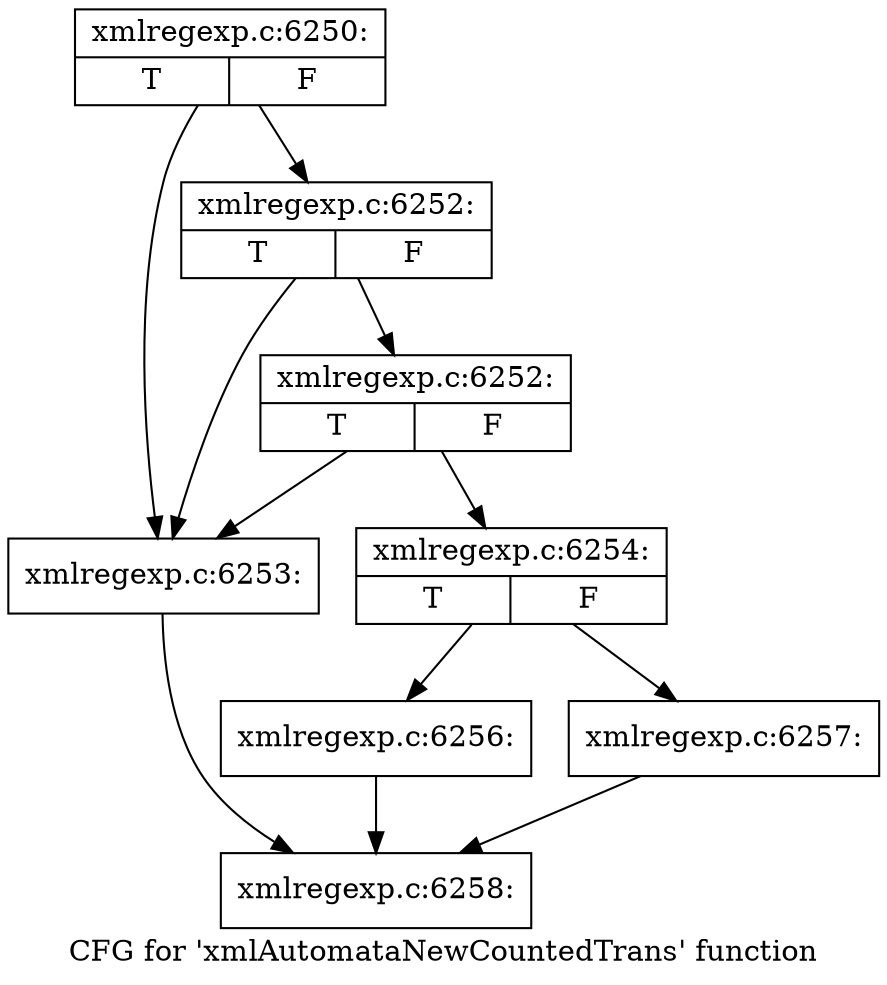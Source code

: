 digraph "CFG for 'xmlAutomataNewCountedTrans' function" {
	label="CFG for 'xmlAutomataNewCountedTrans' function";

	Node0x4028770 [shape=record,label="{xmlregexp.c:6250:|{<s0>T|<s1>F}}"];
	Node0x4028770 -> Node0x413b170;
	Node0x4028770 -> Node0x413b290;
	Node0x413b290 [shape=record,label="{xmlregexp.c:6252:|{<s0>T|<s1>F}}"];
	Node0x413b290 -> Node0x413b170;
	Node0x413b290 -> Node0x413b210;
	Node0x413b210 [shape=record,label="{xmlregexp.c:6252:|{<s0>T|<s1>F}}"];
	Node0x413b210 -> Node0x413b170;
	Node0x413b210 -> Node0x413b1c0;
	Node0x413b170 [shape=record,label="{xmlregexp.c:6253:}"];
	Node0x413b170 -> Node0x4028aa0;
	Node0x413b1c0 [shape=record,label="{xmlregexp.c:6254:|{<s0>T|<s1>F}}"];
	Node0x413b1c0 -> Node0x413c300;
	Node0x413b1c0 -> Node0x413c630;
	Node0x413c300 [shape=record,label="{xmlregexp.c:6256:}"];
	Node0x413c300 -> Node0x4028aa0;
	Node0x413c630 [shape=record,label="{xmlregexp.c:6257:}"];
	Node0x413c630 -> Node0x4028aa0;
	Node0x4028aa0 [shape=record,label="{xmlregexp.c:6258:}"];
}
